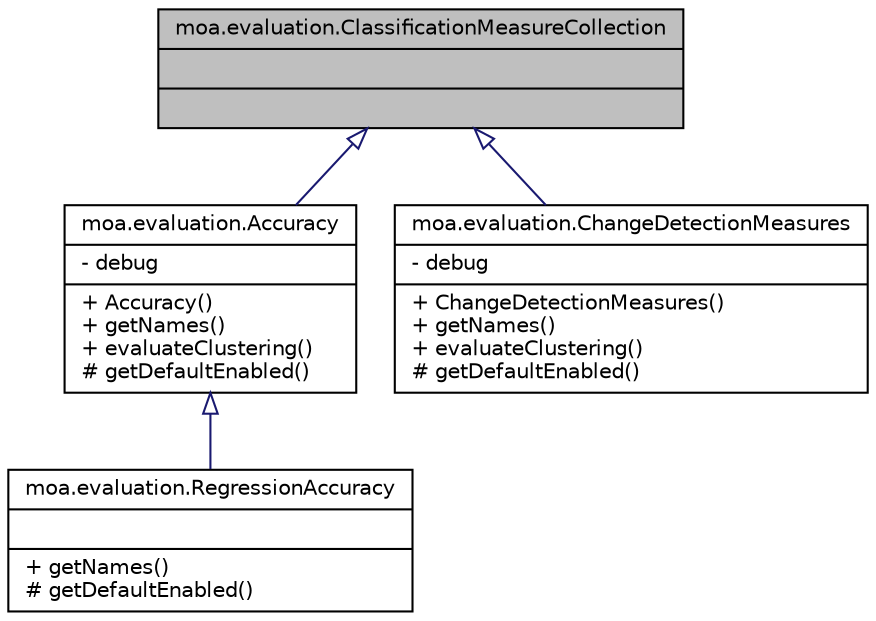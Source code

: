 digraph G
{
  edge [fontname="Helvetica",fontsize="10",labelfontname="Helvetica",labelfontsize="10"];
  node [fontname="Helvetica",fontsize="10",shape=record];
  Node1 [label="{moa.evaluation.ClassificationMeasureCollection\n||}",height=0.2,width=0.4,color="black", fillcolor="grey75", style="filled" fontcolor="black"];
  Node1 -> Node2 [dir=back,color="midnightblue",fontsize="10",style="solid",arrowtail="empty",fontname="Helvetica"];
  Node2 [label="{moa.evaluation.Accuracy\n|- debug\l|+ Accuracy()\l+ getNames()\l+ evaluateClustering()\l# getDefaultEnabled()\l}",height=0.2,width=0.4,color="black", fillcolor="white", style="filled",URL="$classmoa_1_1evaluation_1_1Accuracy.html"];
  Node2 -> Node3 [dir=back,color="midnightblue",fontsize="10",style="solid",arrowtail="empty",fontname="Helvetica"];
  Node3 [label="{moa.evaluation.RegressionAccuracy\n||+ getNames()\l# getDefaultEnabled()\l}",height=0.2,width=0.4,color="black", fillcolor="white", style="filled",URL="$classmoa_1_1evaluation_1_1RegressionAccuracy.html"];
  Node1 -> Node4 [dir=back,color="midnightblue",fontsize="10",style="solid",arrowtail="empty",fontname="Helvetica"];
  Node4 [label="{moa.evaluation.ChangeDetectionMeasures\n|- debug\l|+ ChangeDetectionMeasures()\l+ getNames()\l+ evaluateClustering()\l# getDefaultEnabled()\l}",height=0.2,width=0.4,color="black", fillcolor="white", style="filled",URL="$classmoa_1_1evaluation_1_1ChangeDetectionMeasures.html"];
}

